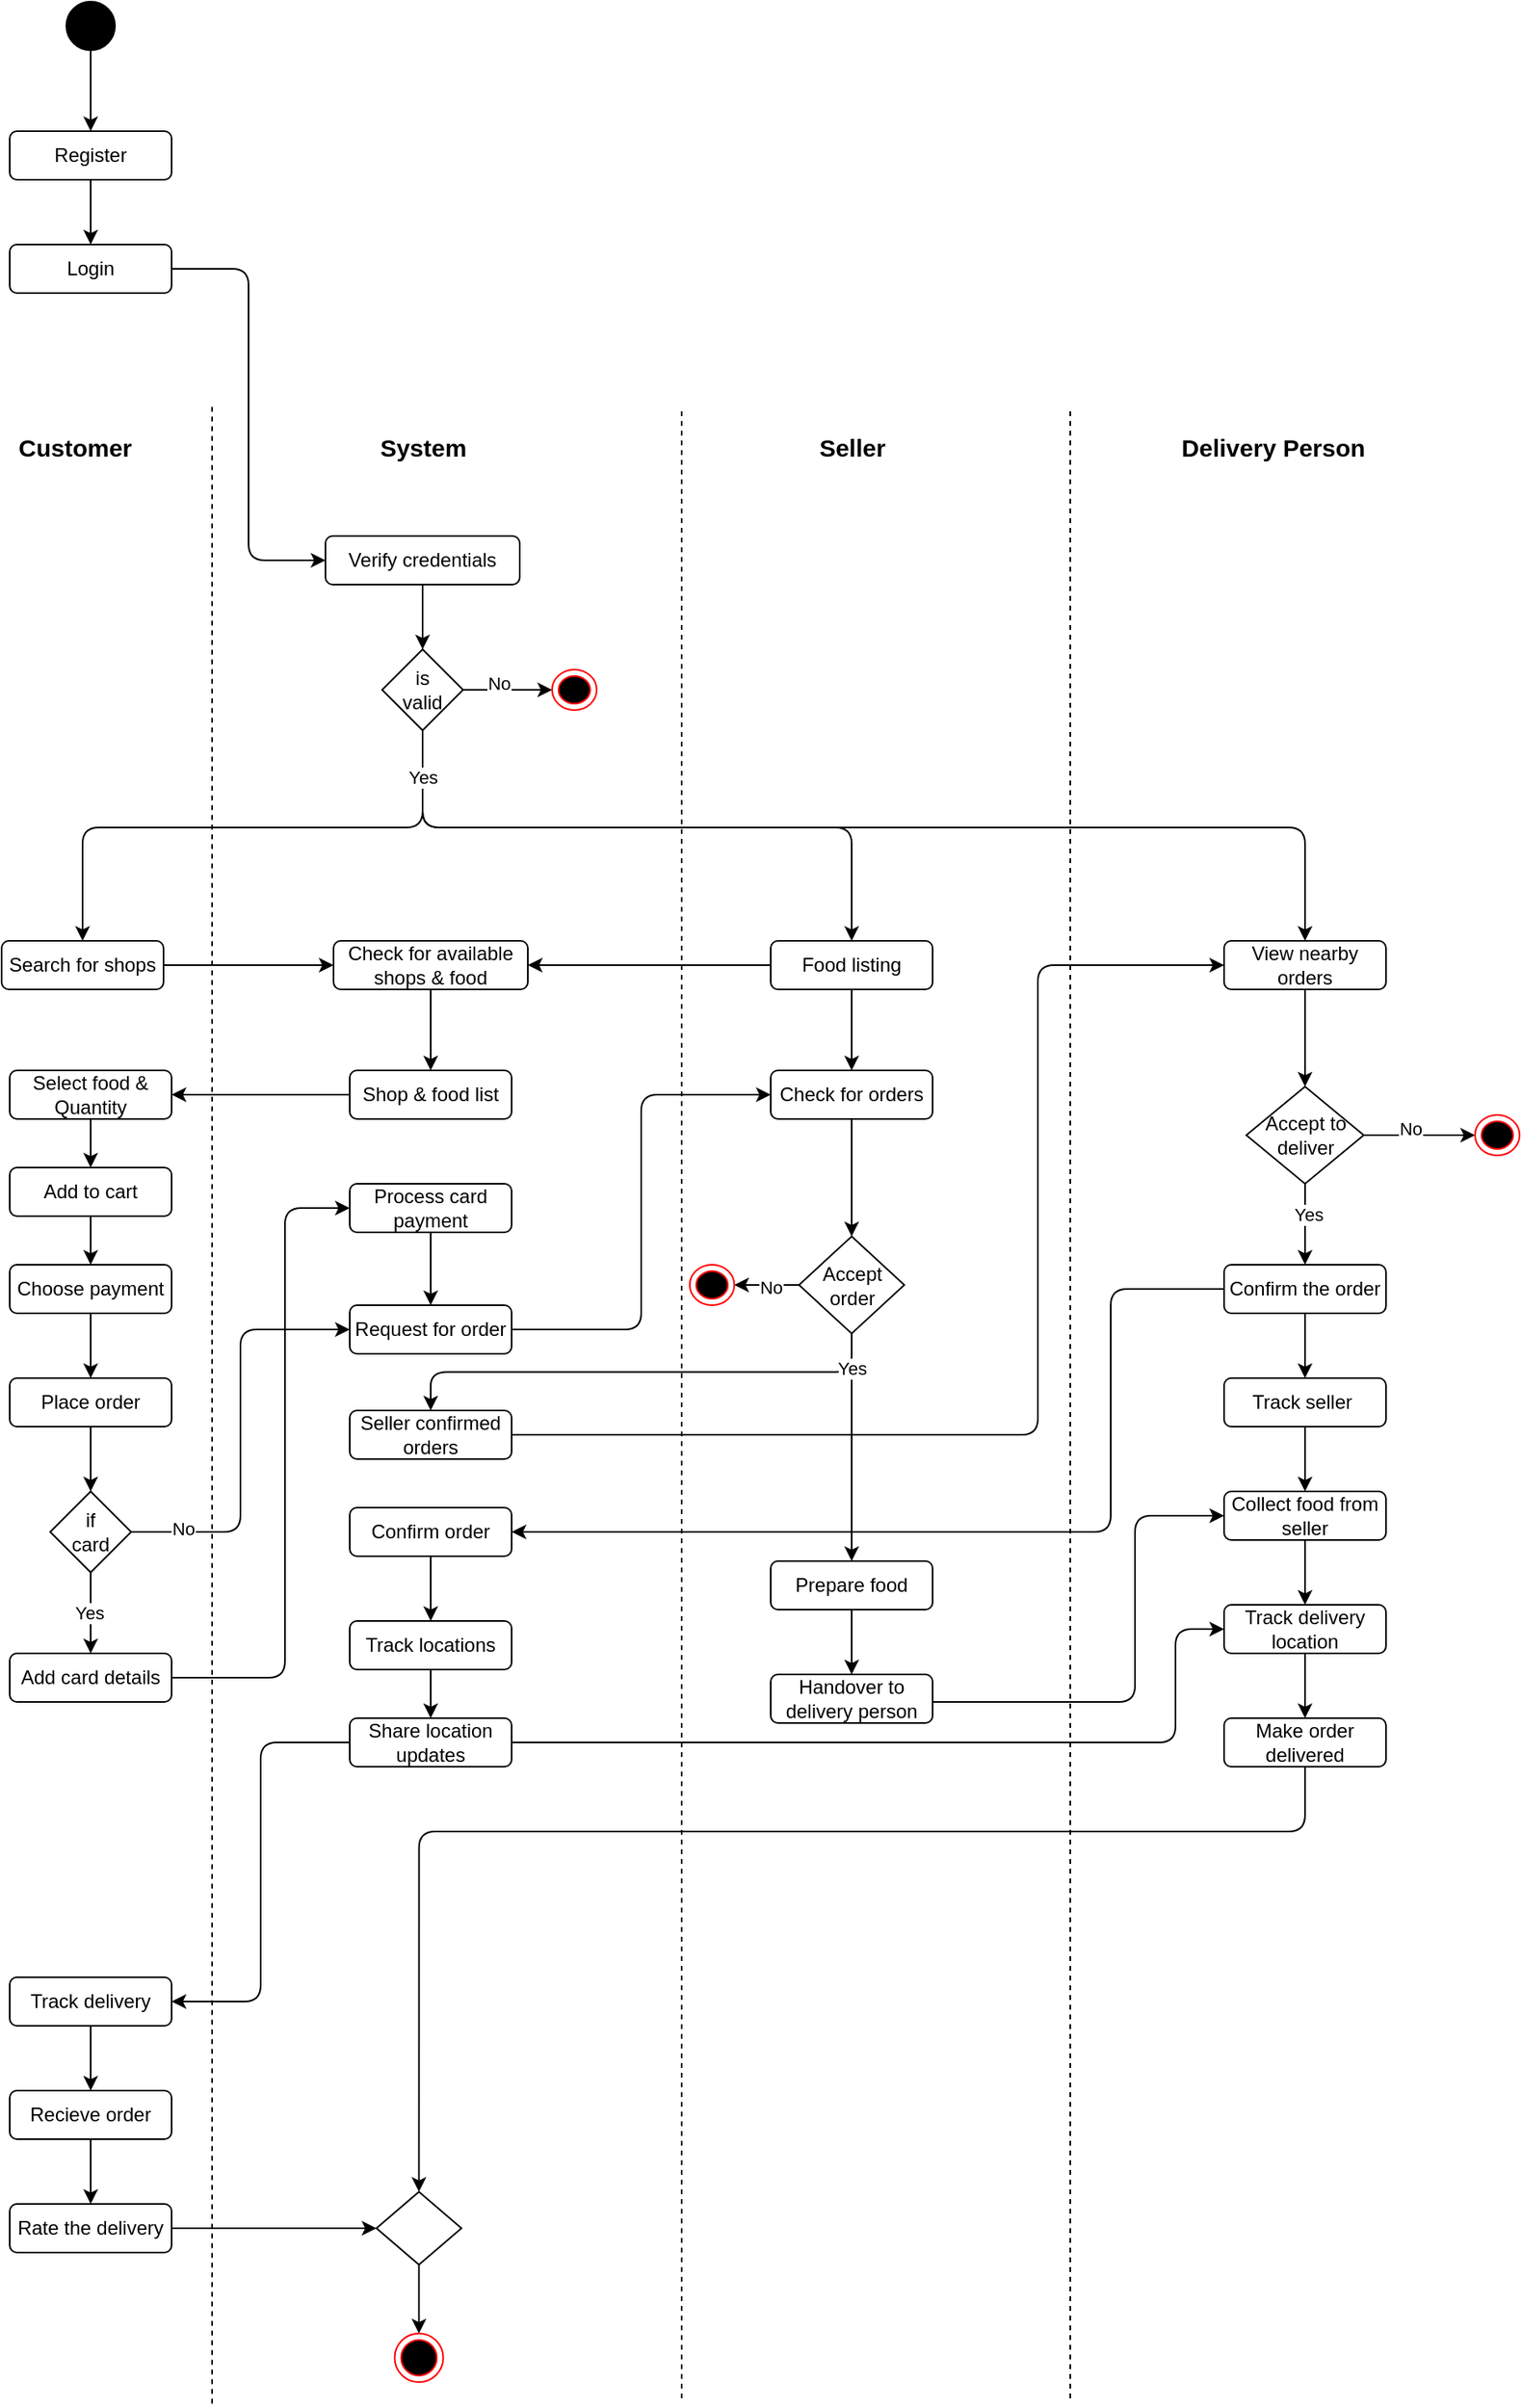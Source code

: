 <mxfile>
    <diagram id="2vNwAkB15hp_dcJI3vfH" name="Page-1">
        <mxGraphModel dx="1380" dy="1726" grid="1" gridSize="10" guides="1" tooltips="1" connect="1" arrows="1" fold="1" page="1" pageScale="1" pageWidth="850" pageHeight="1100" math="0" shadow="0">
            <root>
                <mxCell id="0"/>
                <mxCell id="1" parent="0"/>
                <mxCell id="2" value="" style="endArrow=none;html=1;dashed=1;" parent="1" edge="1">
                    <mxGeometry width="50" height="50" relative="1" as="geometry">
                        <mxPoint x="240" y="1073.2" as="sourcePoint"/>
                        <mxPoint x="240" y="-160" as="targetPoint"/>
                    </mxGeometry>
                </mxCell>
                <mxCell id="3" value="" style="endArrow=none;html=1;dashed=1;" parent="1" edge="1">
                    <mxGeometry width="50" height="50" relative="1" as="geometry">
                        <mxPoint x="530" y="1070" as="sourcePoint"/>
                        <mxPoint x="530" y="-160" as="targetPoint"/>
                    </mxGeometry>
                </mxCell>
                <mxCell id="22" style="edgeStyle=none;html=1;entryX=0.5;entryY=0;entryDx=0;entryDy=0;" parent="1" source="5" target="9" edge="1">
                    <mxGeometry relative="1" as="geometry"/>
                </mxCell>
                <mxCell id="5" value="" style="ellipse;whiteSpace=wrap;html=1;fillColor=#000000;" parent="1" vertex="1">
                    <mxGeometry x="150" y="-410" width="30" height="30" as="geometry"/>
                </mxCell>
                <mxCell id="8" value="&lt;b&gt;&lt;font style=&quot;font-size: 15px;&quot;&gt;Customer&lt;/font&gt;&lt;/b&gt;" style="text;html=1;align=center;verticalAlign=middle;resizable=0;points=[];autosize=1;strokeColor=none;fillColor=none;" parent="1" vertex="1">
                    <mxGeometry x="110" y="-150" width="90" height="30" as="geometry"/>
                </mxCell>
                <mxCell id="100" style="edgeStyle=none;html=1;entryX=0;entryY=0.5;entryDx=0;entryDy=0;" edge="1" parent="1" source="13" target="98">
                    <mxGeometry relative="1" as="geometry"/>
                </mxCell>
                <mxCell id="13" value="Search for shops" style="rounded=1;whiteSpace=wrap;html=1;" parent="1" vertex="1">
                    <mxGeometry x="110" y="170" width="100" height="30" as="geometry"/>
                </mxCell>
                <mxCell id="14" value="&lt;b&gt;&lt;font style=&quot;font-size: 15px;&quot;&gt;Delivery Person&lt;/font&gt;&lt;/b&gt;" style="text;html=1;align=center;verticalAlign=middle;resizable=0;points=[];autosize=1;strokeColor=none;fillColor=none;" parent="1" vertex="1">
                    <mxGeometry x="825" y="-150" width="140" height="30" as="geometry"/>
                </mxCell>
                <mxCell id="15" value="&lt;b&gt;&lt;font style=&quot;font-size: 15px;&quot;&gt;Seller&lt;/font&gt;&lt;/b&gt;" style="text;html=1;align=center;verticalAlign=middle;resizable=0;points=[];autosize=1;strokeColor=none;fillColor=none;" parent="1" vertex="1">
                    <mxGeometry x="605" y="-150" width="60" height="30" as="geometry"/>
                </mxCell>
                <mxCell id="16" value="&lt;b&gt;&lt;font style=&quot;font-size: 15px;&quot;&gt;System&lt;/font&gt;&lt;/b&gt;" style="text;html=1;align=center;verticalAlign=middle;resizable=0;points=[];autosize=1;strokeColor=none;fillColor=none;" parent="1" vertex="1">
                    <mxGeometry x="330" y="-150" width="80" height="30" as="geometry"/>
                </mxCell>
                <mxCell id="18" value="" style="endArrow=none;html=1;dashed=1;" parent="1" edge="1">
                    <mxGeometry width="50" height="50" relative="1" as="geometry">
                        <mxPoint x="770" y="1070" as="sourcePoint"/>
                        <mxPoint x="770" y="-160" as="targetPoint"/>
                    </mxGeometry>
                </mxCell>
                <mxCell id="25" style="edgeStyle=none;html=1;entryX=0.5;entryY=0;entryDx=0;entryDy=0;" parent="1" source="9" target="23" edge="1">
                    <mxGeometry relative="1" as="geometry"/>
                </mxCell>
                <mxCell id="9" value="Register" style="rounded=1;whiteSpace=wrap;html=1;" parent="1" vertex="1">
                    <mxGeometry x="115" y="-330" width="100" height="30" as="geometry"/>
                </mxCell>
                <mxCell id="165" style="edgeStyle=orthogonalEdgeStyle;html=1;entryX=0;entryY=0.5;entryDx=0;entryDy=0;" edge="1" parent="1" source="23" target="163">
                    <mxGeometry relative="1" as="geometry"/>
                </mxCell>
                <mxCell id="23" value="Login" style="rounded=1;whiteSpace=wrap;html=1;" parent="1" vertex="1">
                    <mxGeometry x="115" y="-260" width="100" height="30" as="geometry"/>
                </mxCell>
                <mxCell id="37" style="edgeStyle=orthogonalEdgeStyle;html=1;exitX=0.5;exitY=1;exitDx=0;exitDy=0;entryX=0.5;entryY=0;entryDx=0;entryDy=0;" parent="1" source="32" target="34" edge="1">
                    <mxGeometry relative="1" as="geometry"/>
                </mxCell>
                <mxCell id="32" value="Select food &amp;amp; Quantity" style="rounded=1;whiteSpace=wrap;html=1;" parent="1" vertex="1">
                    <mxGeometry x="115" y="250" width="100" height="30" as="geometry"/>
                </mxCell>
                <mxCell id="154" style="edgeStyle=none;html=1;entryX=0.5;entryY=0;entryDx=0;entryDy=0;" edge="1" parent="1" source="33" target="44">
                    <mxGeometry relative="1" as="geometry"/>
                </mxCell>
                <mxCell id="33" value="Choose payment" style="rounded=1;whiteSpace=wrap;html=1;" parent="1" vertex="1">
                    <mxGeometry x="115" y="370" width="100" height="30" as="geometry"/>
                </mxCell>
                <mxCell id="38" style="edgeStyle=orthogonalEdgeStyle;html=1;entryX=0.5;entryY=0;entryDx=0;entryDy=0;" parent="1" source="34" target="33" edge="1">
                    <mxGeometry relative="1" as="geometry"/>
                </mxCell>
                <mxCell id="34" value="Add to cart" style="rounded=1;whiteSpace=wrap;html=1;" parent="1" vertex="1">
                    <mxGeometry x="115" y="310" width="100" height="30" as="geometry"/>
                </mxCell>
                <mxCell id="159" style="edgeStyle=orthogonalEdgeStyle;html=1;entryX=0;entryY=0.5;entryDx=0;entryDy=0;" edge="1" parent="1" source="41" target="158">
                    <mxGeometry relative="1" as="geometry">
                        <Array as="points">
                            <mxPoint x="285" y="625"/>
                            <mxPoint x="285" y="335"/>
                        </Array>
                    </mxGeometry>
                </mxCell>
                <mxCell id="41" value="Add card details" style="rounded=1;whiteSpace=wrap;html=1;" parent="1" vertex="1">
                    <mxGeometry x="115" y="610" width="100" height="30" as="geometry"/>
                </mxCell>
                <mxCell id="102" style="edgeStyle=orthogonalEdgeStyle;html=1;entryX=0;entryY=0.5;entryDx=0;entryDy=0;exitX=1;exitY=0.5;exitDx=0;exitDy=0;" edge="1" parent="1" source="147" target="89">
                    <mxGeometry relative="1" as="geometry"/>
                </mxCell>
                <mxCell id="155" value="No" style="edgeLabel;html=1;align=center;verticalAlign=middle;resizable=0;points=[];" vertex="1" connectable="0" parent="102">
                    <mxGeometry x="-0.756" y="2" relative="1" as="geometry">
                        <mxPoint as="offset"/>
                    </mxGeometry>
                </mxCell>
                <mxCell id="148" value="" style="edgeStyle=none;html=1;" edge="1" parent="1" source="44" target="147">
                    <mxGeometry relative="1" as="geometry"/>
                </mxCell>
                <mxCell id="44" value="Place order" style="rounded=1;whiteSpace=wrap;html=1;" parent="1" vertex="1">
                    <mxGeometry x="115" y="440" width="100" height="30" as="geometry"/>
                </mxCell>
                <mxCell id="131" style="edgeStyle=none;html=1;entryX=0.5;entryY=0;entryDx=0;entryDy=0;" edge="1" parent="1" source="48" target="50">
                    <mxGeometry relative="1" as="geometry"/>
                </mxCell>
                <mxCell id="48" value="Track delivery" style="rounded=1;whiteSpace=wrap;html=1;" parent="1" vertex="1">
                    <mxGeometry x="115" y="810" width="100" height="30" as="geometry"/>
                </mxCell>
                <mxCell id="133" style="edgeStyle=none;html=1;entryX=0.5;entryY=0;entryDx=0;entryDy=0;" edge="1" parent="1" source="50" target="52">
                    <mxGeometry relative="1" as="geometry"/>
                </mxCell>
                <mxCell id="50" value="Recieve order" style="rounded=1;whiteSpace=wrap;html=1;" parent="1" vertex="1">
                    <mxGeometry x="115" y="880" width="100" height="30" as="geometry"/>
                </mxCell>
                <mxCell id="135" style="edgeStyle=none;html=1;entryX=0;entryY=0.5;entryDx=0;entryDy=0;" edge="1" parent="1" source="52" target="134">
                    <mxGeometry relative="1" as="geometry"/>
                </mxCell>
                <mxCell id="52" value="Rate the delivery" style="rounded=1;whiteSpace=wrap;html=1;" parent="1" vertex="1">
                    <mxGeometry x="115" y="950" width="100" height="30" as="geometry"/>
                </mxCell>
                <mxCell id="104" style="edgeStyle=none;html=1;entryX=1;entryY=0.5;entryDx=0;entryDy=0;" edge="1" parent="1" source="54" target="98">
                    <mxGeometry relative="1" as="geometry"/>
                </mxCell>
                <mxCell id="107" style="edgeStyle=none;html=1;entryX=0.5;entryY=0;entryDx=0;entryDy=0;" edge="1" parent="1" source="54" target="105">
                    <mxGeometry relative="1" as="geometry"/>
                </mxCell>
                <mxCell id="54" value="Food listing" style="rounded=1;whiteSpace=wrap;html=1;" parent="1" vertex="1">
                    <mxGeometry x="585" y="170" width="100" height="30" as="geometry"/>
                </mxCell>
                <mxCell id="128" style="edgeStyle=none;html=1;entryX=0.5;entryY=0;entryDx=0;entryDy=0;" edge="1" parent="1" source="55" target="59">
                    <mxGeometry relative="1" as="geometry"/>
                </mxCell>
                <mxCell id="55" value="Prepare food" style="rounded=1;whiteSpace=wrap;html=1;" parent="1" vertex="1">
                    <mxGeometry x="585" y="553" width="100" height="30" as="geometry"/>
                </mxCell>
                <mxCell id="114" style="edgeStyle=none;html=1;entryX=1;entryY=0.5;entryDx=0;entryDy=0;" edge="1" parent="1" source="56" target="112">
                    <mxGeometry relative="1" as="geometry"/>
                </mxCell>
                <mxCell id="117" value="No" style="edgeLabel;html=1;align=center;verticalAlign=middle;resizable=0;points=[];" vertex="1" connectable="0" parent="114">
                    <mxGeometry x="-0.103" y="1" relative="1" as="geometry">
                        <mxPoint as="offset"/>
                    </mxGeometry>
                </mxCell>
                <mxCell id="185" style="edgeStyle=orthogonalEdgeStyle;html=1;exitX=0.5;exitY=1;exitDx=0;exitDy=0;entryX=0.5;entryY=0;entryDx=0;entryDy=0;" edge="1" parent="1" source="56" target="183">
                    <mxGeometry relative="1" as="geometry"/>
                </mxCell>
                <mxCell id="188" style="edgeStyle=none;html=1;entryX=0.5;entryY=0;entryDx=0;entryDy=0;" edge="1" parent="1" source="56" target="55">
                    <mxGeometry relative="1" as="geometry"/>
                </mxCell>
                <mxCell id="189" value="Yes" style="edgeLabel;html=1;align=center;verticalAlign=middle;resizable=0;points=[];" vertex="1" connectable="0" parent="188">
                    <mxGeometry x="-0.697" relative="1" as="geometry">
                        <mxPoint as="offset"/>
                    </mxGeometry>
                </mxCell>
                <mxCell id="56" value="Accept&lt;div&gt;order&lt;/div&gt;" style="rhombus;whiteSpace=wrap;html=1;" parent="1" vertex="1">
                    <mxGeometry x="602.5" y="352.5" width="65" height="60" as="geometry"/>
                </mxCell>
                <mxCell id="129" style="edgeStyle=orthogonalEdgeStyle;html=1;entryX=0;entryY=0.5;entryDx=0;entryDy=0;" edge="1" parent="1" source="59" target="71">
                    <mxGeometry relative="1" as="geometry">
                        <Array as="points">
                            <mxPoint x="810" y="640"/>
                            <mxPoint x="810" y="525"/>
                        </Array>
                    </mxGeometry>
                </mxCell>
                <mxCell id="59" value="Handover to delivery person" style="rounded=1;whiteSpace=wrap;html=1;" parent="1" vertex="1">
                    <mxGeometry x="585" y="623" width="100" height="30" as="geometry"/>
                </mxCell>
                <mxCell id="80" style="edgeStyle=orthogonalEdgeStyle;html=1;entryX=0.5;entryY=0;entryDx=0;entryDy=0;" parent="1" source="64" target="79" edge="1">
                    <mxGeometry relative="1" as="geometry"/>
                </mxCell>
                <mxCell id="64" value="View nearby orders" style="rounded=1;whiteSpace=wrap;html=1;" parent="1" vertex="1">
                    <mxGeometry x="865" y="170" width="100" height="30" as="geometry"/>
                </mxCell>
                <mxCell id="111" style="edgeStyle=orthogonalEdgeStyle;html=1;entryX=1;entryY=0.5;entryDx=0;entryDy=0;" edge="1" parent="1" source="65" target="88">
                    <mxGeometry relative="1" as="geometry">
                        <Array as="points">
                            <mxPoint x="795" y="385"/>
                            <mxPoint x="795" y="535"/>
                        </Array>
                    </mxGeometry>
                </mxCell>
                <mxCell id="126" style="edgeStyle=none;html=1;entryX=0.5;entryY=0;entryDx=0;entryDy=0;" edge="1" parent="1" source="65" target="66">
                    <mxGeometry relative="1" as="geometry"/>
                </mxCell>
                <mxCell id="65" value="Confirm the order" style="rounded=1;whiteSpace=wrap;html=1;" parent="1" vertex="1">
                    <mxGeometry x="865" y="370" width="100" height="30" as="geometry"/>
                </mxCell>
                <mxCell id="127" style="edgeStyle=none;html=1;exitX=0.5;exitY=1;exitDx=0;exitDy=0;entryX=0.5;entryY=0;entryDx=0;entryDy=0;" edge="1" parent="1" source="66" target="71">
                    <mxGeometry relative="1" as="geometry"/>
                </mxCell>
                <mxCell id="66" value="Track seller&amp;nbsp;" style="rounded=1;whiteSpace=wrap;html=1;" parent="1" vertex="1">
                    <mxGeometry x="865" y="440" width="100" height="30" as="geometry"/>
                </mxCell>
                <mxCell id="145" style="edgeStyle=none;html=1;entryX=0.5;entryY=0;entryDx=0;entryDy=0;" edge="1" parent="1" source="71" target="73">
                    <mxGeometry relative="1" as="geometry"/>
                </mxCell>
                <mxCell id="71" value="Collect food from seller" style="rounded=1;whiteSpace=wrap;html=1;" parent="1" vertex="1">
                    <mxGeometry x="865" y="510" width="100" height="30" as="geometry"/>
                </mxCell>
                <mxCell id="137" style="edgeStyle=none;html=1;entryX=0.5;entryY=0;entryDx=0;entryDy=0;" edge="1" parent="1" source="73" target="75">
                    <mxGeometry relative="1" as="geometry"/>
                </mxCell>
                <mxCell id="73" value="Track delivery location" style="rounded=1;whiteSpace=wrap;html=1;" parent="1" vertex="1">
                    <mxGeometry x="865" y="580" width="100" height="30" as="geometry"/>
                </mxCell>
                <mxCell id="146" style="edgeStyle=orthogonalEdgeStyle;html=1;entryX=0.5;entryY=0;entryDx=0;entryDy=0;" edge="1" parent="1" source="75" target="134">
                    <mxGeometry relative="1" as="geometry">
                        <Array as="points">
                            <mxPoint x="915" y="720"/>
                            <mxPoint x="368" y="720"/>
                        </Array>
                    </mxGeometry>
                </mxCell>
                <mxCell id="75" value="Make order delivered" style="rounded=1;whiteSpace=wrap;html=1;" parent="1" vertex="1">
                    <mxGeometry x="865" y="650" width="100" height="30" as="geometry"/>
                </mxCell>
                <mxCell id="81" style="edgeStyle=orthogonalEdgeStyle;html=1;entryX=0.5;entryY=0;entryDx=0;entryDy=0;" parent="1" source="79" target="65" edge="1">
                    <mxGeometry relative="1" as="geometry"/>
                </mxCell>
                <mxCell id="83" value="Yes" style="edgeLabel;html=1;align=center;verticalAlign=middle;resizable=0;points=[];" parent="81" vertex="1" connectable="0">
                    <mxGeometry x="-0.26" y="2" relative="1" as="geometry">
                        <mxPoint as="offset"/>
                    </mxGeometry>
                </mxCell>
                <mxCell id="82" style="edgeStyle=orthogonalEdgeStyle;html=1;exitX=1;exitY=0.5;exitDx=0;exitDy=0;entryX=0;entryY=0.5;entryDx=0;entryDy=0;" parent="1" source="79" edge="1" target="119">
                    <mxGeometry relative="1" as="geometry">
                        <mxPoint x="1000" y="180" as="targetPoint"/>
                    </mxGeometry>
                </mxCell>
                <mxCell id="84" value="No" style="edgeLabel;html=1;align=center;verticalAlign=middle;resizable=0;points=[];" parent="82" vertex="1" connectable="0">
                    <mxGeometry x="-0.191" y="4" relative="1" as="geometry">
                        <mxPoint as="offset"/>
                    </mxGeometry>
                </mxCell>
                <mxCell id="79" value="Accept to deliver" style="rhombus;whiteSpace=wrap;html=1;" parent="1" vertex="1">
                    <mxGeometry x="878.75" y="260" width="72.5" height="60" as="geometry"/>
                </mxCell>
                <mxCell id="101" style="edgeStyle=none;html=1;entryX=1;entryY=0.5;entryDx=0;entryDy=0;" edge="1" parent="1" source="87" target="32">
                    <mxGeometry relative="1" as="geometry"/>
                </mxCell>
                <mxCell id="87" value="Shop &amp;amp; food list" style="rounded=1;whiteSpace=wrap;html=1;" parent="1" vertex="1">
                    <mxGeometry x="325" y="250" width="100" height="30" as="geometry"/>
                </mxCell>
                <mxCell id="140" style="edgeStyle=none;html=1;entryX=0.5;entryY=0;entryDx=0;entryDy=0;" edge="1" parent="1" source="88" target="92">
                    <mxGeometry relative="1" as="geometry"/>
                </mxCell>
                <mxCell id="88" value="Confirm order" style="rounded=1;whiteSpace=wrap;html=1;" parent="1" vertex="1">
                    <mxGeometry x="325" y="520" width="100" height="30" as="geometry"/>
                </mxCell>
                <mxCell id="106" style="edgeStyle=orthogonalEdgeStyle;html=1;entryX=0;entryY=0.5;entryDx=0;entryDy=0;" edge="1" parent="1" source="89" target="105">
                    <mxGeometry relative="1" as="geometry"/>
                </mxCell>
                <mxCell id="89" value="Request for order" style="rounded=1;whiteSpace=wrap;html=1;" parent="1" vertex="1">
                    <mxGeometry x="325" y="395" width="100" height="30" as="geometry"/>
                </mxCell>
                <mxCell id="142" style="edgeStyle=none;html=1;entryX=0.5;entryY=0;entryDx=0;entryDy=0;" edge="1" parent="1" source="92" target="96">
                    <mxGeometry relative="1" as="geometry"/>
                </mxCell>
                <mxCell id="92" value="Track locations" style="rounded=1;whiteSpace=wrap;html=1;" parent="1" vertex="1">
                    <mxGeometry x="325" y="590" width="100" height="30" as="geometry"/>
                </mxCell>
                <mxCell id="156" style="edgeStyle=orthogonalEdgeStyle;html=1;exitX=0;exitY=0.5;exitDx=0;exitDy=0;entryX=1;entryY=0.5;entryDx=0;entryDy=0;" edge="1" parent="1" source="96" target="48">
                    <mxGeometry relative="1" as="geometry"/>
                </mxCell>
                <mxCell id="157" style="edgeStyle=orthogonalEdgeStyle;html=1;entryX=0;entryY=0.5;entryDx=0;entryDy=0;" edge="1" parent="1" source="96" target="73">
                    <mxGeometry relative="1" as="geometry">
                        <Array as="points">
                            <mxPoint x="835" y="665"/>
                            <mxPoint x="835" y="595"/>
                        </Array>
                    </mxGeometry>
                </mxCell>
                <mxCell id="96" value="Share location updates" style="rounded=1;whiteSpace=wrap;html=1;" vertex="1" parent="1">
                    <mxGeometry x="325" y="650" width="100" height="30" as="geometry"/>
                </mxCell>
                <mxCell id="99" style="edgeStyle=none;html=1;entryX=0.5;entryY=0;entryDx=0;entryDy=0;" edge="1" parent="1" source="98" target="87">
                    <mxGeometry relative="1" as="geometry"/>
                </mxCell>
                <mxCell id="98" value="Check for available shops &amp;amp; food" style="rounded=1;whiteSpace=wrap;html=1;" vertex="1" parent="1">
                    <mxGeometry x="315" y="170" width="120" height="30" as="geometry"/>
                </mxCell>
                <mxCell id="108" style="edgeStyle=none;html=1;entryX=0.5;entryY=0;entryDx=0;entryDy=0;" edge="1" parent="1" source="105" target="56">
                    <mxGeometry relative="1" as="geometry"/>
                </mxCell>
                <mxCell id="105" value="Check for orders" style="rounded=1;whiteSpace=wrap;html=1;" vertex="1" parent="1">
                    <mxGeometry x="585" y="250" width="100" height="30" as="geometry"/>
                </mxCell>
                <mxCell id="112" value="" style="ellipse;html=1;shape=endState;fillColor=#000000;strokeColor=#ff0000;" vertex="1" parent="1">
                    <mxGeometry x="535" y="370" width="27.5" height="25" as="geometry"/>
                </mxCell>
                <mxCell id="119" value="" style="ellipse;html=1;shape=endState;fillColor=#000000;strokeColor=#ff0000;" vertex="1" parent="1">
                    <mxGeometry x="1020" y="277.5" width="27.5" height="25" as="geometry"/>
                </mxCell>
                <mxCell id="139" style="edgeStyle=none;html=1;entryX=0.5;entryY=0;entryDx=0;entryDy=0;" edge="1" parent="1" source="134" target="138">
                    <mxGeometry relative="1" as="geometry"/>
                </mxCell>
                <mxCell id="134" value="" style="rhombus;whiteSpace=wrap;html=1;" vertex="1" parent="1">
                    <mxGeometry x="341.5" y="942.5" width="52.5" height="45" as="geometry"/>
                </mxCell>
                <mxCell id="138" value="" style="ellipse;html=1;shape=endState;fillColor=#000000;strokeColor=#ff0000;" vertex="1" parent="1">
                    <mxGeometry x="352.75" y="1030" width="30" height="30" as="geometry"/>
                </mxCell>
                <mxCell id="150" style="edgeStyle=none;html=1;entryX=0.5;entryY=0;entryDx=0;entryDy=0;" edge="1" parent="1" source="147" target="41">
                    <mxGeometry relative="1" as="geometry"/>
                </mxCell>
                <mxCell id="153" value="Yes" style="edgeLabel;html=1;align=center;verticalAlign=middle;resizable=0;points=[];" vertex="1" connectable="0" parent="150">
                    <mxGeometry x="-0.02" y="-1" relative="1" as="geometry">
                        <mxPoint as="offset"/>
                    </mxGeometry>
                </mxCell>
                <mxCell id="147" value="if&lt;div&gt;card&lt;/div&gt;" style="rhombus;whiteSpace=wrap;html=1;" vertex="1" parent="1">
                    <mxGeometry x="140" y="510" width="50" height="50" as="geometry"/>
                </mxCell>
                <mxCell id="160" style="edgeStyle=none;html=1;" edge="1" parent="1" source="158" target="89">
                    <mxGeometry relative="1" as="geometry"/>
                </mxCell>
                <mxCell id="158" value="Process card payment" style="rounded=1;whiteSpace=wrap;html=1;" vertex="1" parent="1">
                    <mxGeometry x="325" y="320" width="100" height="30" as="geometry"/>
                </mxCell>
                <mxCell id="166" value="" style="edgeStyle=none;html=1;" edge="1" parent="1" source="163" target="164">
                    <mxGeometry relative="1" as="geometry"/>
                </mxCell>
                <mxCell id="163" value="Verify credentials" style="rounded=1;whiteSpace=wrap;html=1;" vertex="1" parent="1">
                    <mxGeometry x="310" y="-80" width="120" height="30" as="geometry"/>
                </mxCell>
                <mxCell id="170" style="edgeStyle=orthogonalEdgeStyle;html=1;entryX=0.5;entryY=0;entryDx=0;entryDy=0;" edge="1" parent="1" source="164" target="13">
                    <mxGeometry relative="1" as="geometry">
                        <Array as="points">
                            <mxPoint x="370" y="100"/>
                            <mxPoint x="160" y="100"/>
                        </Array>
                    </mxGeometry>
                </mxCell>
                <mxCell id="174" style="edgeStyle=orthogonalEdgeStyle;html=1;entryX=0.5;entryY=0;entryDx=0;entryDy=0;exitX=0.5;exitY=1;exitDx=0;exitDy=0;" edge="1" parent="1" source="164" target="54">
                    <mxGeometry relative="1" as="geometry">
                        <Array as="points">
                            <mxPoint x="370" y="100"/>
                            <mxPoint x="635" y="100"/>
                        </Array>
                    </mxGeometry>
                </mxCell>
                <mxCell id="175" style="edgeStyle=orthogonalEdgeStyle;html=1;entryX=0.5;entryY=0;entryDx=0;entryDy=0;exitX=0.5;exitY=1;exitDx=0;exitDy=0;" edge="1" parent="1" source="164" target="64">
                    <mxGeometry relative="1" as="geometry">
                        <Array as="points">
                            <mxPoint x="370" y="100"/>
                            <mxPoint x="915" y="100"/>
                        </Array>
                    </mxGeometry>
                </mxCell>
                <mxCell id="178" value="Yes" style="edgeLabel;html=1;align=center;verticalAlign=middle;resizable=0;points=[];" vertex="1" connectable="0" parent="175">
                    <mxGeometry x="-0.915" relative="1" as="geometry">
                        <mxPoint as="offset"/>
                    </mxGeometry>
                </mxCell>
                <mxCell id="180" style="edgeStyle=none;html=1;entryX=0;entryY=0.5;entryDx=0;entryDy=0;" edge="1" parent="1" source="164" target="179">
                    <mxGeometry relative="1" as="geometry"/>
                </mxCell>
                <mxCell id="181" value="No" style="edgeLabel;html=1;align=center;verticalAlign=middle;resizable=0;points=[];" vertex="1" connectable="0" parent="180">
                    <mxGeometry x="-0.207" y="4" relative="1" as="geometry">
                        <mxPoint as="offset"/>
                    </mxGeometry>
                </mxCell>
                <mxCell id="164" value="is&lt;div&gt;&lt;span style=&quot;background-color: transparent;&quot;&gt;valid&lt;/span&gt;&lt;/div&gt;" style="rhombus;whiteSpace=wrap;html=1;" vertex="1" parent="1">
                    <mxGeometry x="345" y="-10" width="50" height="50" as="geometry"/>
                </mxCell>
                <mxCell id="179" value="" style="ellipse;html=1;shape=endState;fillColor=#000000;strokeColor=#ff0000;" vertex="1" parent="1">
                    <mxGeometry x="450" y="2.5" width="27.5" height="25" as="geometry"/>
                </mxCell>
                <mxCell id="186" style="edgeStyle=orthogonalEdgeStyle;html=1;entryX=0;entryY=0.5;entryDx=0;entryDy=0;" edge="1" parent="1" source="183" target="64">
                    <mxGeometry relative="1" as="geometry">
                        <mxPoint x="890" y="210" as="targetPoint"/>
                        <Array as="points">
                            <mxPoint x="750" y="475"/>
                            <mxPoint x="750" y="185"/>
                        </Array>
                    </mxGeometry>
                </mxCell>
                <mxCell id="183" value="Seller confirmed orders" style="rounded=1;whiteSpace=wrap;html=1;" vertex="1" parent="1">
                    <mxGeometry x="325" y="460" width="100" height="30" as="geometry"/>
                </mxCell>
            </root>
        </mxGraphModel>
    </diagram>
</mxfile>